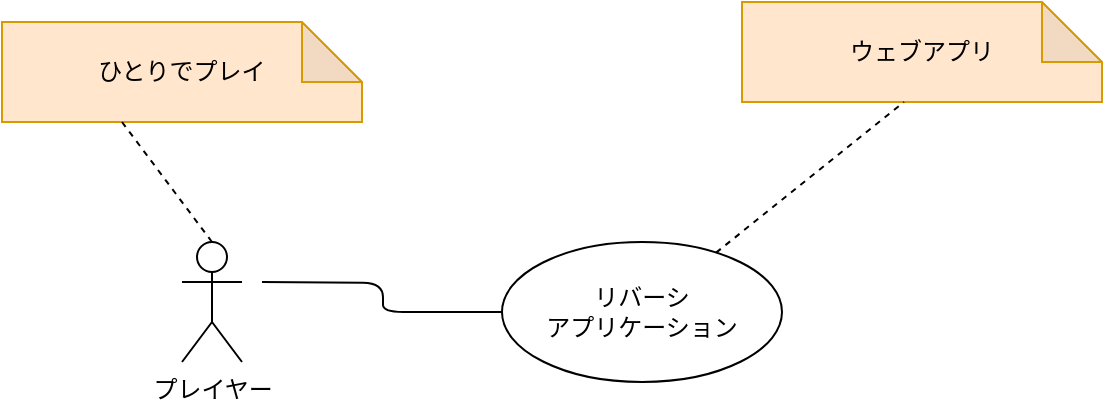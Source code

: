 <mxfile>
    <diagram id="7wXE5Q4RGX4zJAWBZGyW" name="Page-1">
        <mxGraphModel dx="784" dy="368" grid="1" gridSize="10" guides="1" tooltips="1" connect="1" arrows="1" fold="1" page="1" pageScale="1" pageWidth="850" pageHeight="1100" math="0" shadow="0">
            <root>
                <mxCell id="0"/>
                <mxCell id="1" parent="0"/>
                <mxCell id="3" value="リバーシ&lt;br&gt;アプリケーション&lt;br&gt;" style="ellipse;whiteSpace=wrap;html=1;" vertex="1" parent="1">
                    <mxGeometry x="340" y="390" width="140" height="70" as="geometry"/>
                </mxCell>
                <mxCell id="4" value="プレイヤー" style="shape=umlActor;verticalLabelPosition=bottom;verticalAlign=top;html=1;" vertex="1" parent="1">
                    <mxGeometry x="180" y="390" width="30" height="60" as="geometry"/>
                </mxCell>
                <mxCell id="14" value="" style="endArrow=none;html=1;edgeStyle=orthogonalEdgeStyle;" edge="1" parent="1" target="3">
                    <mxGeometry relative="1" as="geometry">
                        <mxPoint x="220" y="410" as="sourcePoint"/>
                        <mxPoint x="380" y="410" as="targetPoint"/>
                    </mxGeometry>
                </mxCell>
                <mxCell id="18" value="&lt;font style=&quot;font-size: 12px;&quot;&gt;ひとりでプレイ&lt;/font&gt;" style="shape=note;whiteSpace=wrap;html=1;backgroundOutline=1;darkOpacity=0.05;strokeWidth=1;fontSize=8;fillColor=#ffe6cc;strokeColor=#d79b00;" vertex="1" parent="1">
                    <mxGeometry x="90" y="280" width="180" height="50" as="geometry"/>
                </mxCell>
                <mxCell id="19" value="" style="endArrow=none;dashed=1;html=1;fontSize=12;exitX=0.5;exitY=0;exitDx=0;exitDy=0;exitPerimeter=0;" edge="1" parent="1" source="4">
                    <mxGeometry width="50" height="50" relative="1" as="geometry">
                        <mxPoint x="180" y="370" as="sourcePoint"/>
                        <mxPoint x="150" y="330" as="targetPoint"/>
                    </mxGeometry>
                </mxCell>
                <mxCell id="20" value="&lt;font style=&quot;font-size: 12px;&quot;&gt;ウェブアプリ&lt;/font&gt;" style="shape=note;whiteSpace=wrap;html=1;backgroundOutline=1;darkOpacity=0.05;strokeWidth=1;fontSize=8;fillColor=#ffe6cc;strokeColor=#d79b00;" vertex="1" parent="1">
                    <mxGeometry x="460" y="270" width="180" height="50" as="geometry"/>
                </mxCell>
                <mxCell id="21" value="" style="endArrow=none;dashed=1;html=1;fontSize=12;" edge="1" parent="1" source="3">
                    <mxGeometry width="50" height="50" relative="1" as="geometry">
                        <mxPoint x="586" y="380" as="sourcePoint"/>
                        <mxPoint x="541" y="320" as="targetPoint"/>
                    </mxGeometry>
                </mxCell>
            </root>
        </mxGraphModel>
    </diagram>
</mxfile>